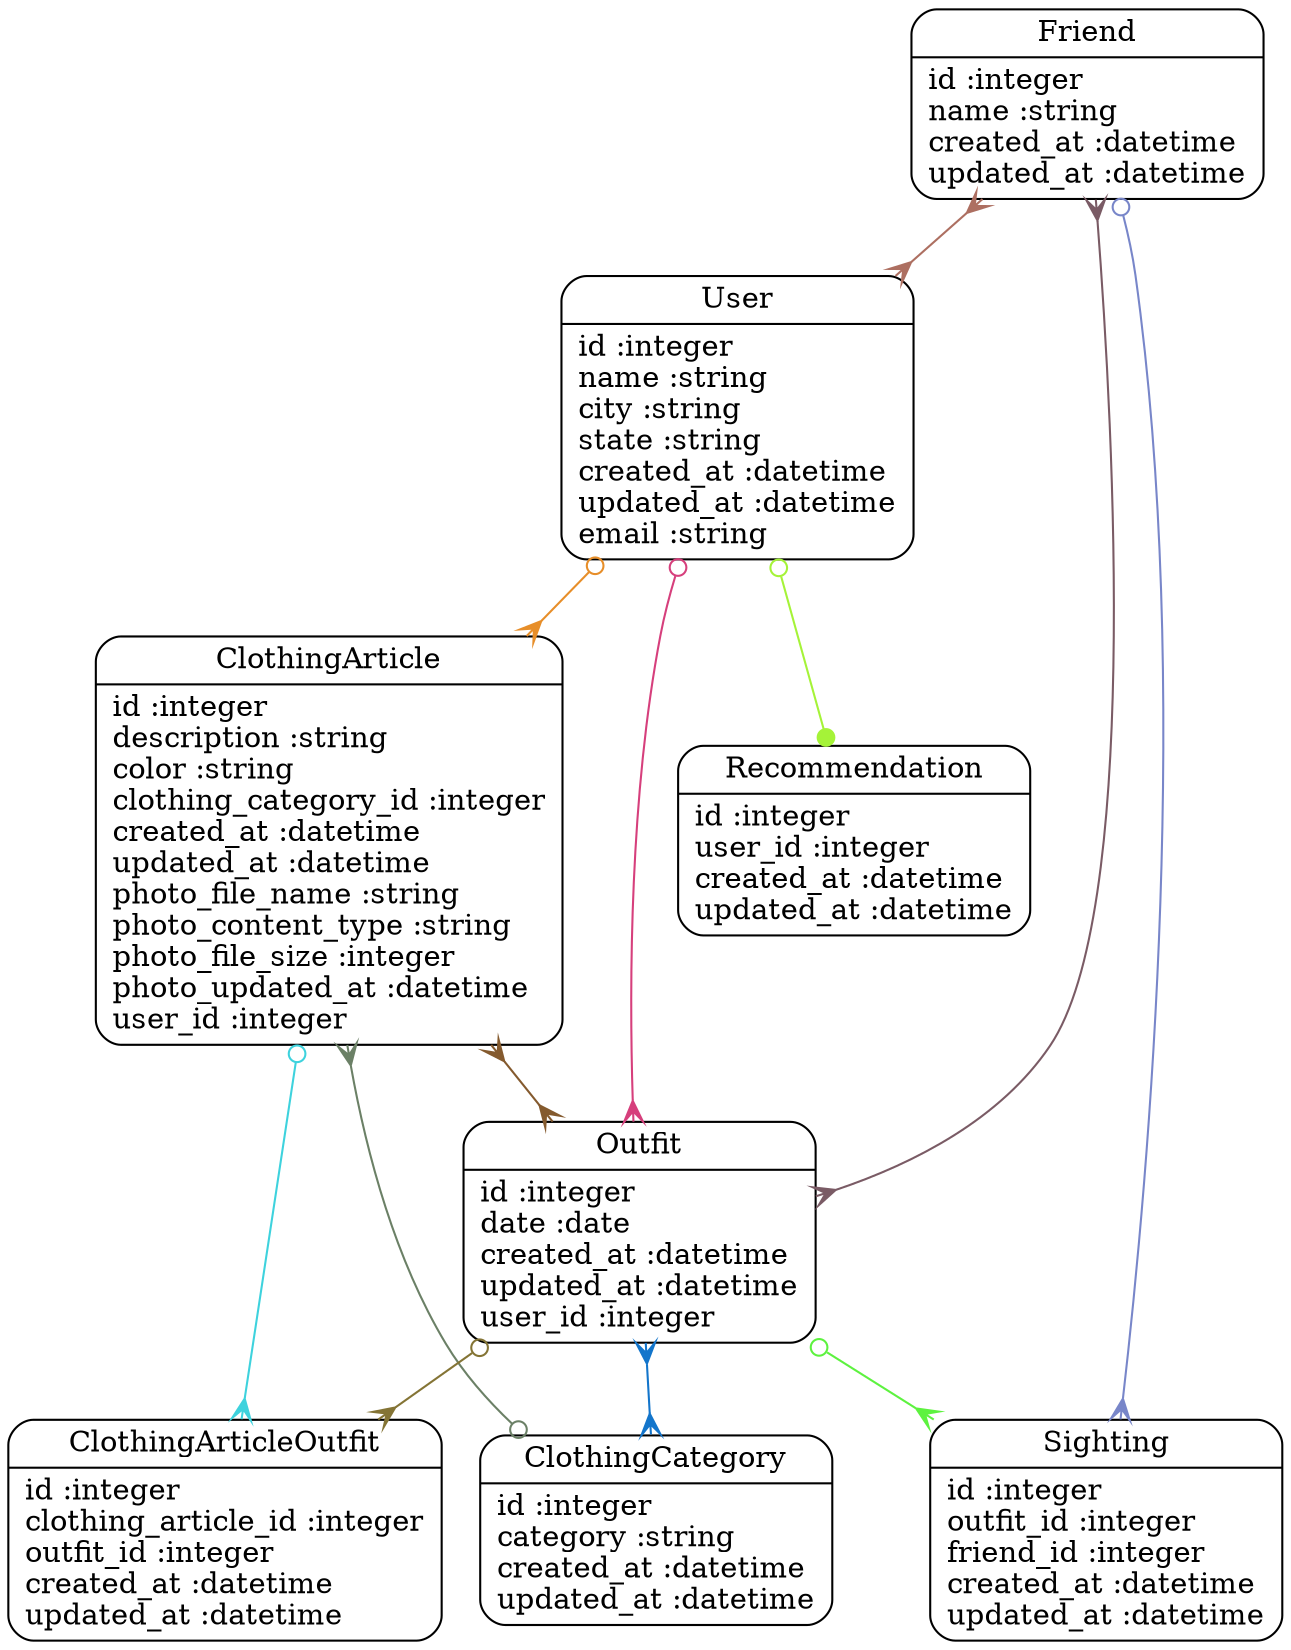 digraph models_diagram {
	graph[overlap=false, splines=true]
	"ClothingArticle" [shape=Mrecord, label="{ClothingArticle|id :integer\ldescription :string\lcolor :string\lclothing_category_id :integer\lcreated_at :datetime\lupdated_at :datetime\lphoto_file_name :string\lphoto_content_type :string\lphoto_file_size :integer\lphoto_updated_at :datetime\luser_id :integer\l}"]
	"ClothingArticleOutfit" [shape=Mrecord, label="{ClothingArticleOutfit|id :integer\lclothing_article_id :integer\loutfit_id :integer\lcreated_at :datetime\lupdated_at :datetime\l}"]
	"ClothingCategory" [shape=Mrecord, label="{ClothingCategory|id :integer\lcategory :string\lcreated_at :datetime\lupdated_at :datetime\l}"]
	"Friend" [shape=Mrecord, label="{Friend|id :integer\lname :string\lcreated_at :datetime\lupdated_at :datetime\l}"]
	"Outfit" [shape=Mrecord, label="{Outfit|id :integer\ldate :date\lcreated_at :datetime\lupdated_at :datetime\luser_id :integer\l}"]
	"Recommendation" [shape=Mrecord, label="{Recommendation|id :integer\luser_id :integer\lcreated_at :datetime\lupdated_at :datetime\l}"]
	"Sighting" [shape=Mrecord, label="{Sighting|id :integer\loutfit_id :integer\lfriend_id :integer\lcreated_at :datetime\lupdated_at :datetime\l}"]
	"User" [shape=Mrecord, label="{User|id :integer\lname :string\lcity :string\lstate :string\lcreated_at :datetime\lupdated_at :datetime\lemail :string\l}"]
	"ClothingArticle" -> "ClothingArticleOutfit" [arrowtail=odot, arrowhead=crow, dir=both color="#3ED2DD"]
	"ClothingArticle" -> "Outfit" [arrowtail=crow, arrowhead=crow, dir=both color="#845A2E"]
	"ClothingCategory" -> "ClothingArticle" [arrowtail=odot, arrowhead=crow, dir=both color="#6B8066"]
	"Friend" -> "Sighting" [arrowtail=odot, arrowhead=crow, dir=both color="#7886C9"]
	"Friend" -> "Outfit" [arrowtail=crow, arrowhead=crow, dir=both color="#7A5B65"]
	"Friend" -> "User" [arrowtail=crow, arrowhead=crow, dir=both color="#AD6F61"]
	"Outfit" -> "ClothingArticleOutfit" [arrowtail=odot, arrowhead=crow, dir=both color="#847435"]
	"Outfit" -> "ClothingCategory" [arrowtail=crow, arrowhead=crow, dir=both color="#1375CB"]
	"Outfit" -> "Sighting" [arrowtail=odot, arrowhead=crow, dir=both color="#5DF23F"]
	"User" -> "Outfit" [arrowtail=odot, arrowhead=crow, dir=both color="#D63F7C"]
	"User" -> "ClothingArticle" [arrowtail=odot, arrowhead=crow, dir=both color="#E78E29"]
	"User" -> "Recommendation" [arrowtail=odot, arrowhead=dot, dir=both color="#A5F338"]
}
